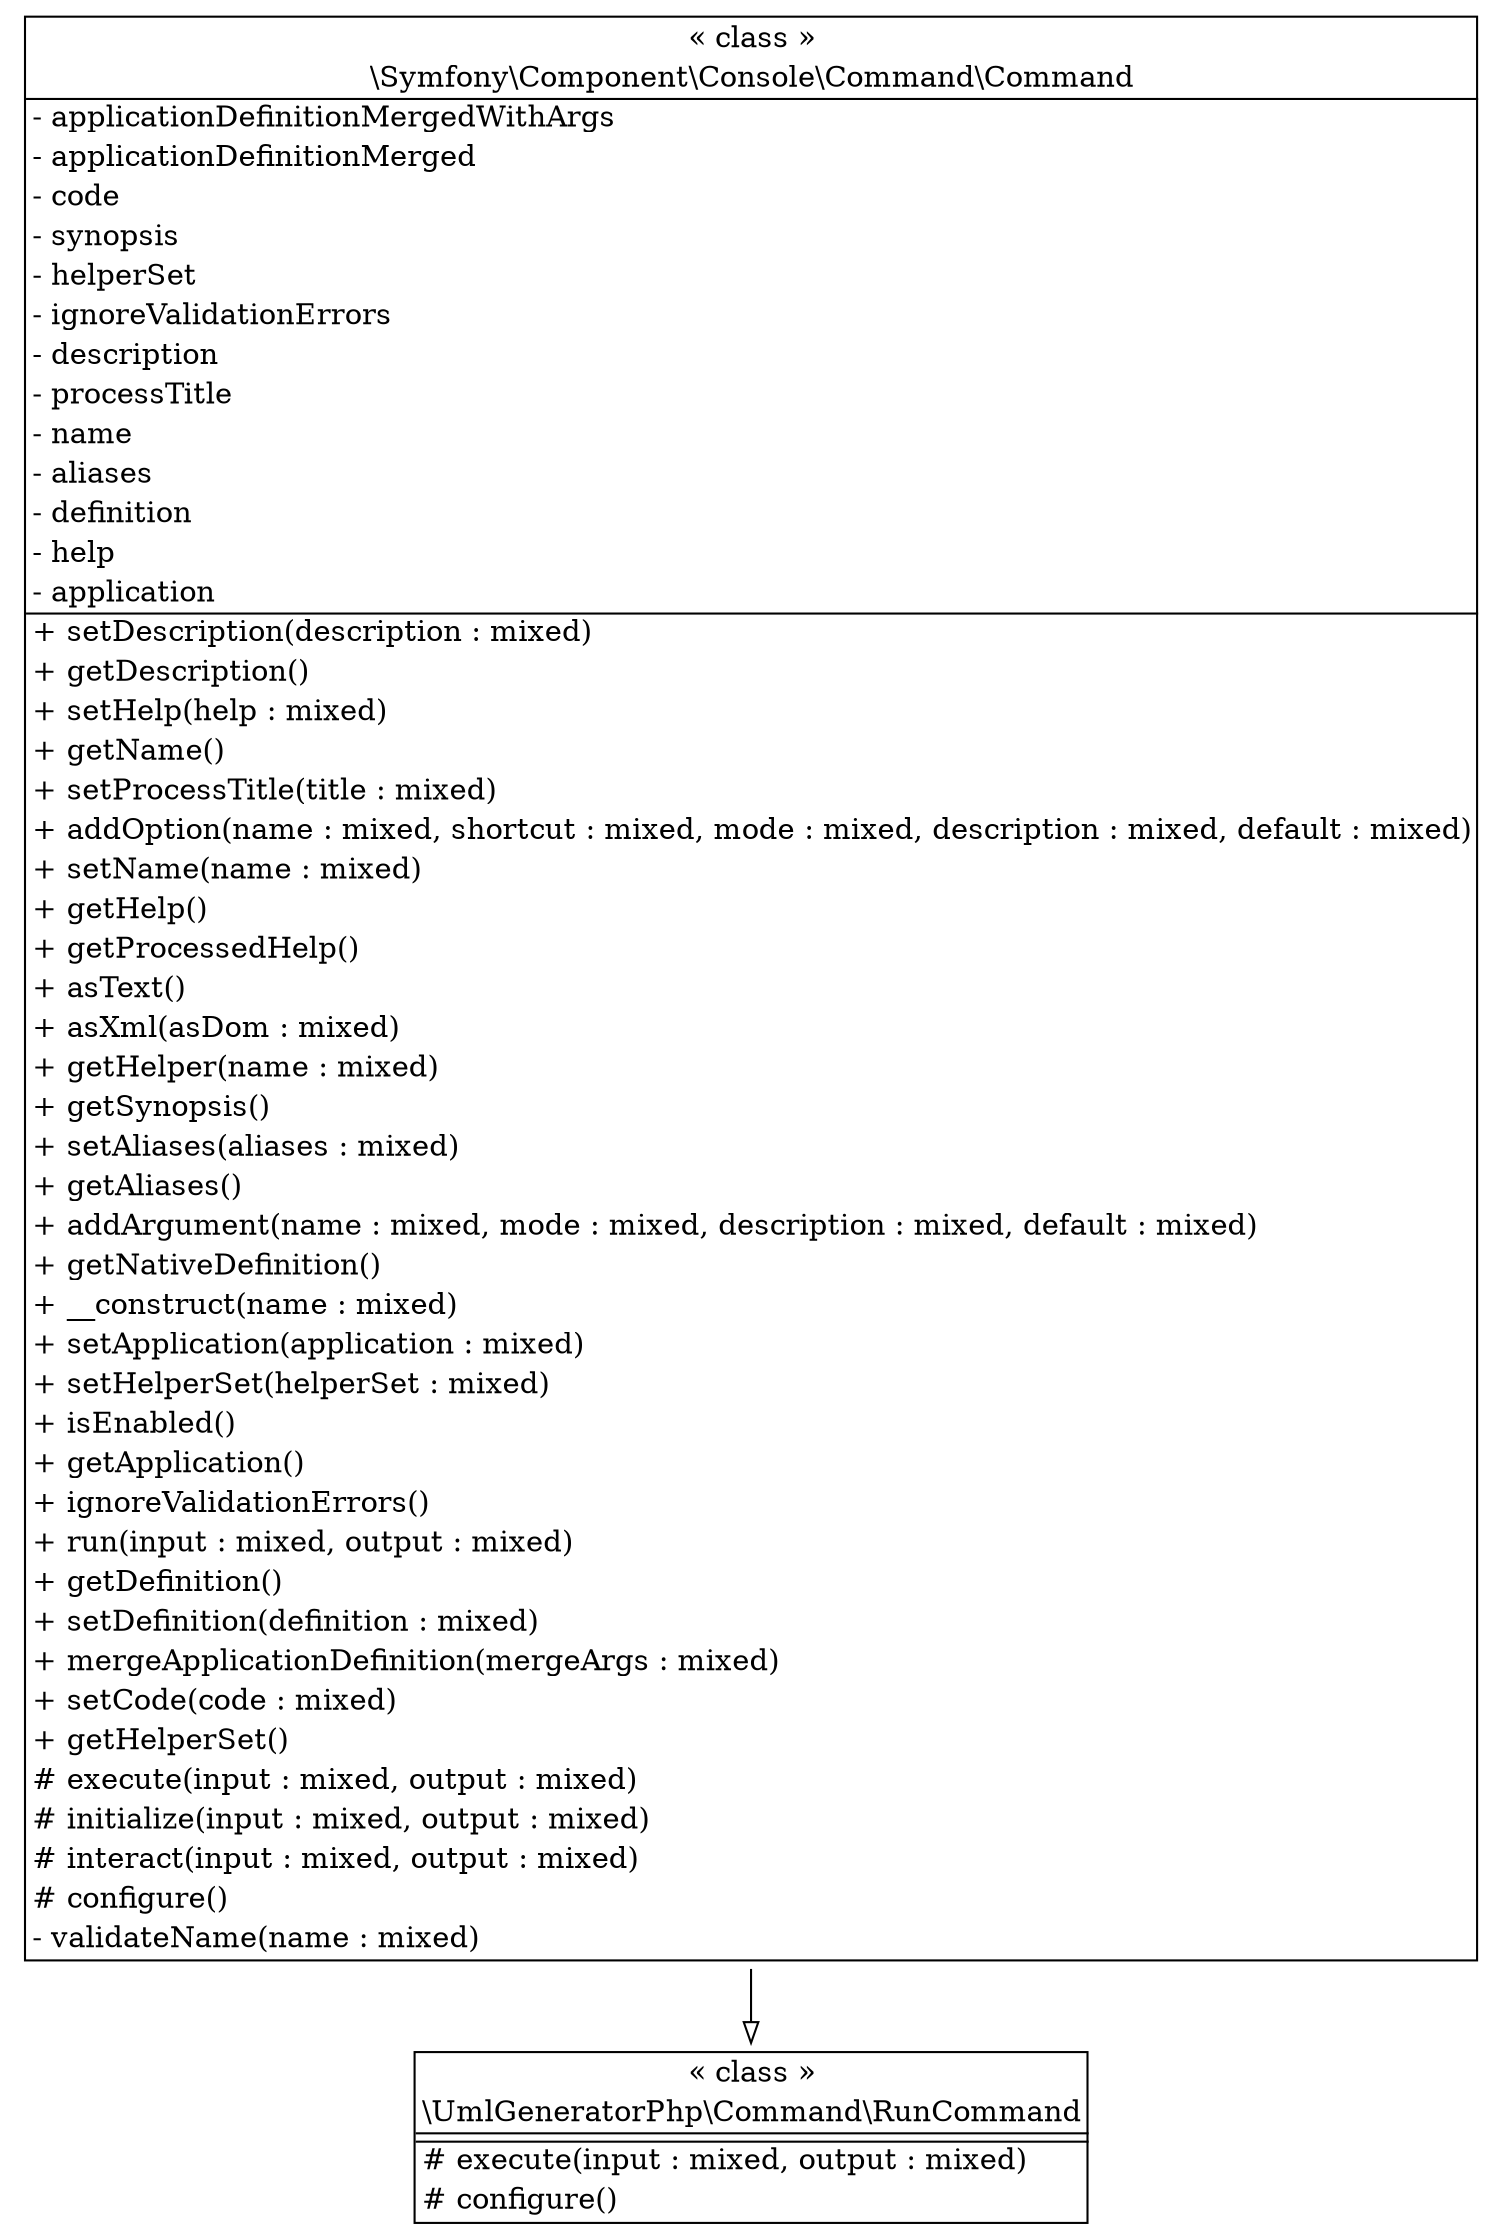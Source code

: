 digraph "Class Diagram" {
  node [shape=plaintext]
  "\\UmlGeneratorPhp\\Command\\RunCommand" [
    label=<
<table border="1" cellpadding="2" cellspacing="0" cellborder="0">
<tr><td align="center">&laquo; class &raquo;</td></tr>
<tr><td align="center" title="class RunCommand">\\UmlGeneratorPhp\\Command\\RunCommand</td></tr><hr />
<tr><td></td></tr>
<hr />
<tr><td align="left" title="protected execute"># execute(input : mixed, output : mixed)</td></tr>
<tr><td align="left" title="protected configure"># configure()</td></tr>
</table>
  >
  ];
  "\\Symfony\\Component\\Console\\Command\\Command" [
    label=<
<table border="1" cellpadding="2" cellspacing="0" cellborder="0">
<tr><td align="center">&laquo; class &raquo;</td></tr>
<tr><td align="center" title="class Command">\\Symfony\\Component\\Console\\Command\\Command</td></tr><hr />
<tr><td align="left" title="private applicationDefinitionMergedWithArgs">- applicationDefinitionMergedWithArgs</td></tr>
<tr><td align="left" title="private applicationDefinitionMerged">- applicationDefinitionMerged</td></tr>
<tr><td align="left" title="private code">- code</td></tr>
<tr><td align="left" title="private synopsis">- synopsis</td></tr>
<tr><td align="left" title="private helperSet">- helperSet</td></tr>
<tr><td align="left" title="private ignoreValidationErrors">- ignoreValidationErrors</td></tr>
<tr><td align="left" title="private description">- description</td></tr>
<tr><td align="left" title="private processTitle">- processTitle</td></tr>
<tr><td align="left" title="private name">- name</td></tr>
<tr><td align="left" title="private aliases">- aliases</td></tr>
<tr><td align="left" title="private definition">- definition</td></tr>
<tr><td align="left" title="private help">- help</td></tr>
<tr><td align="left" title="private application">- application</td></tr>
<hr />
<tr><td align="left" title="public setDescription">+ setDescription(description : mixed)</td></tr>
<tr><td align="left" title="public getDescription">+ getDescription()</td></tr>
<tr><td align="left" title="public setHelp">+ setHelp(help : mixed)</td></tr>
<tr><td align="left" title="public getName">+ getName()</td></tr>
<tr><td align="left" title="public setProcessTitle">+ setProcessTitle(title : mixed)</td></tr>
<tr><td align="left" title="public addOption">+ addOption(name : mixed, shortcut : mixed, mode : mixed, description : mixed, default : mixed)</td></tr>
<tr><td align="left" title="public setName">+ setName(name : mixed)</td></tr>
<tr><td align="left" title="public getHelp">+ getHelp()</td></tr>
<tr><td align="left" title="public getProcessedHelp">+ getProcessedHelp()</td></tr>
<tr><td align="left" title="public asText">+ asText()</td></tr>
<tr><td align="left" title="public asXml">+ asXml(asDom : mixed)</td></tr>
<tr><td align="left" title="public getHelper">+ getHelper(name : mixed)</td></tr>
<tr><td align="left" title="public getSynopsis">+ getSynopsis()</td></tr>
<tr><td align="left" title="public setAliases">+ setAliases(aliases : mixed)</td></tr>
<tr><td align="left" title="public getAliases">+ getAliases()</td></tr>
<tr><td align="left" title="public addArgument">+ addArgument(name : mixed, mode : mixed, description : mixed, default : mixed)</td></tr>
<tr><td align="left" title="public getNativeDefinition">+ getNativeDefinition()</td></tr>
<tr><td align="left" title="public __construct">+ __construct(name : mixed)</td></tr>
<tr><td align="left" title="public setApplication">+ setApplication(application : mixed)</td></tr>
<tr><td align="left" title="public setHelperSet">+ setHelperSet(helperSet : mixed)</td></tr>
<tr><td align="left" title="public isEnabled">+ isEnabled()</td></tr>
<tr><td align="left" title="public getApplication">+ getApplication()</td></tr>
<tr><td align="left" title="public ignoreValidationErrors">+ ignoreValidationErrors()</td></tr>
<tr><td align="left" title="public run">+ run(input : mixed, output : mixed)</td></tr>
<tr><td align="left" title="public getDefinition">+ getDefinition()</td></tr>
<tr><td align="left" title="public setDefinition">+ setDefinition(definition : mixed)</td></tr>
<tr><td align="left" title="public mergeApplicationDefinition">+ mergeApplicationDefinition(mergeArgs : mixed)</td></tr>
<tr><td align="left" title="public setCode">+ setCode(code : mixed)</td></tr>
<tr><td align="left" title="public getHelperSet">+ getHelperSet()</td></tr>
<tr><td align="left" title="protected execute"># execute(input : mixed, output : mixed)</td></tr>
<tr><td align="left" title="protected initialize"># initialize(input : mixed, output : mixed)</td></tr>
<tr><td align="left" title="protected interact"># interact(input : mixed, output : mixed)</td></tr>
<tr><td align="left" title="protected configure"># configure()</td></tr>
<tr><td align="left" title="private validateName">- validateName(name : mixed)</td></tr>
</table>
  >
  ];
"\\Symfony\\Component\\Console\\Command\\Command" -> "\\UmlGeneratorPhp\\Command\\RunCommand" [arrowhead="empty"];

}